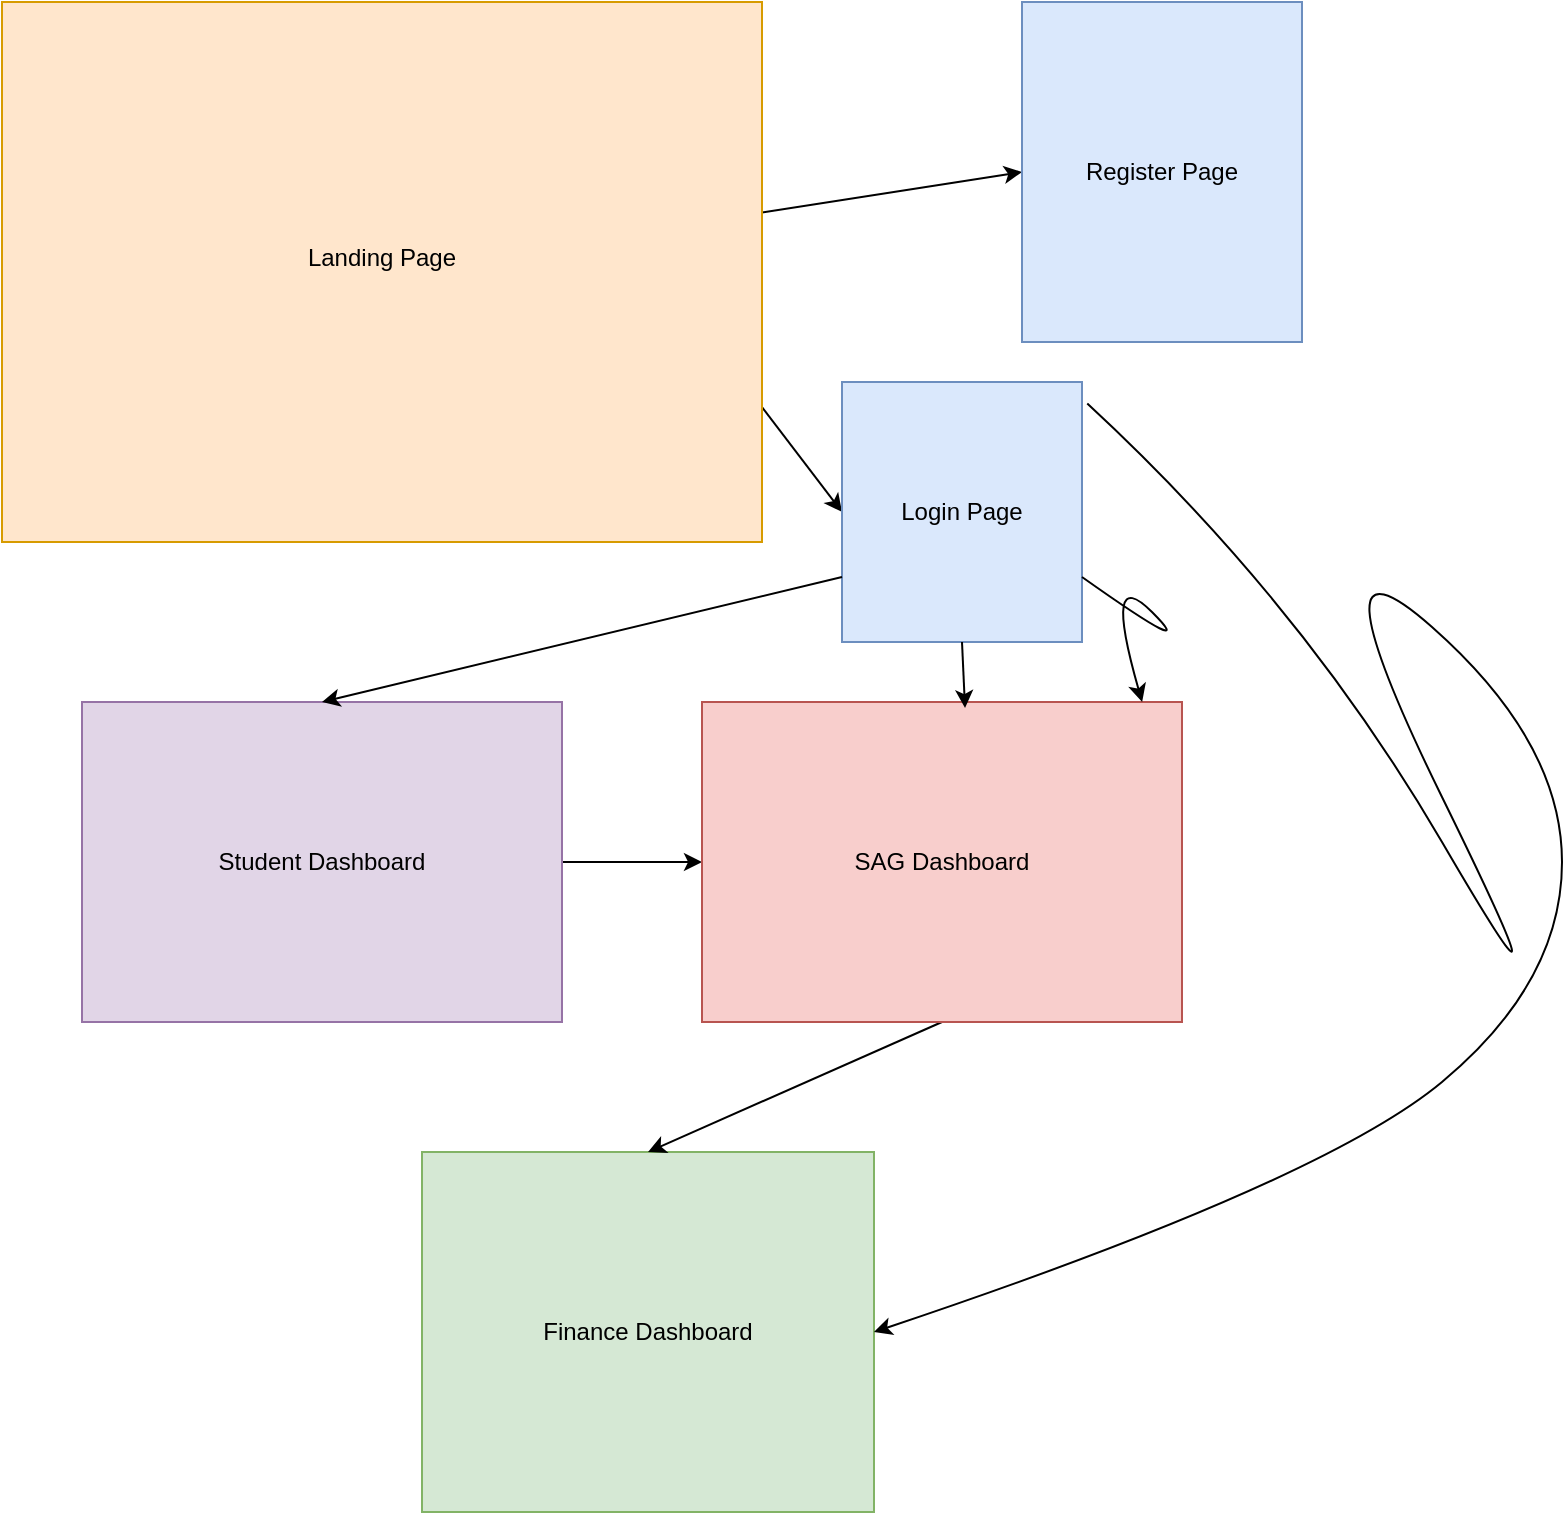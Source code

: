 <mxfile>
    <diagram id="LjK2gNqPolaVZLfwAjlj" name="Page-1">
        <mxGraphModel dx="1243" dy="910" grid="1" gridSize="10" guides="1" tooltips="1" connect="1" arrows="1" fold="1" page="1" pageScale="1" pageWidth="827" pageHeight="1169" math="0" shadow="0">
            <root>
                <mxCell id="0"/>
                <mxCell id="1" parent="0"/>
                <mxCell id="8" style="edgeStyle=none;html=1;entryX=0;entryY=0.5;entryDx=0;entryDy=0;" edge="1" parent="1" source="2" target="3">
                    <mxGeometry relative="1" as="geometry"/>
                </mxCell>
                <mxCell id="9" style="edgeStyle=none;html=1;exitX=1;exitY=0.75;exitDx=0;exitDy=0;entryX=0;entryY=0.5;entryDx=0;entryDy=0;" edge="1" parent="1" source="2" target="4">
                    <mxGeometry relative="1" as="geometry"/>
                </mxCell>
                <mxCell id="2" value="Landing Page&lt;br&gt;&lt;div&gt;&lt;br&gt;&lt;/div&gt;" style="rounded=0;whiteSpace=wrap;html=1;fillColor=#ffe6cc;strokeColor=#d79b00;" parent="1" vertex="1">
                    <mxGeometry x="10" y="10" width="380" height="270" as="geometry"/>
                </mxCell>
                <mxCell id="3" value="Register Page" style="rounded=0;whiteSpace=wrap;html=1;fillColor=#dae8fc;strokeColor=#6c8ebf;" vertex="1" parent="1">
                    <mxGeometry x="520" y="10" width="140" height="170" as="geometry"/>
                </mxCell>
                <mxCell id="4" value="Login Page" style="rounded=0;whiteSpace=wrap;html=1;fillColor=#dae8fc;strokeColor=#6c8ebf;" vertex="1" parent="1">
                    <mxGeometry x="430" y="200" width="120" height="130" as="geometry"/>
                </mxCell>
                <mxCell id="11" style="edgeStyle=none;html=1;exitX=1;exitY=0.5;exitDx=0;exitDy=0;entryX=0;entryY=0.5;entryDx=0;entryDy=0;" edge="1" parent="1" source="5" target="7">
                    <mxGeometry relative="1" as="geometry"/>
                </mxCell>
                <mxCell id="5" value="Student Dashboard" style="rounded=0;whiteSpace=wrap;html=1;fillColor=#e1d5e7;strokeColor=#9673a6;" vertex="1" parent="1">
                    <mxGeometry x="50" y="360" width="240" height="160" as="geometry"/>
                </mxCell>
                <mxCell id="6" value="Finance Dashboard" style="rounded=0;whiteSpace=wrap;html=1;fillColor=#d5e8d4;strokeColor=#82b366;" vertex="1" parent="1">
                    <mxGeometry x="220" y="585" width="226" height="180" as="geometry"/>
                </mxCell>
                <mxCell id="12" style="edgeStyle=none;html=1;exitX=0.5;exitY=1;exitDx=0;exitDy=0;entryX=0.5;entryY=0;entryDx=0;entryDy=0;" edge="1" parent="1" source="7" target="6">
                    <mxGeometry relative="1" as="geometry"/>
                </mxCell>
                <mxCell id="7" value="SAG Dashboard" style="rounded=0;whiteSpace=wrap;html=1;fillColor=#f8cecc;strokeColor=#b85450;" vertex="1" parent="1">
                    <mxGeometry x="360" y="360" width="240" height="160" as="geometry"/>
                </mxCell>
                <mxCell id="10" style="edgeStyle=none;html=1;exitX=0;exitY=0.75;exitDx=0;exitDy=0;entryX=0.5;entryY=0;entryDx=0;entryDy=0;" edge="1" parent="1" source="4" target="5">
                    <mxGeometry relative="1" as="geometry"/>
                </mxCell>
                <mxCell id="13" style="edgeStyle=none;html=1;exitX=0.5;exitY=1;exitDx=0;exitDy=0;entryX=0.548;entryY=0.019;entryDx=0;entryDy=0;entryPerimeter=0;" edge="1" parent="1" source="4" target="7">
                    <mxGeometry relative="1" as="geometry"/>
                </mxCell>
                <mxCell id="15" value="" style="curved=1;endArrow=classic;html=1;exitX=1.022;exitY=0.083;exitDx=0;exitDy=0;entryX=1;entryY=0.5;entryDx=0;entryDy=0;exitPerimeter=0;" edge="1" parent="1" source="4" target="6">
                    <mxGeometry width="50" height="50" relative="1" as="geometry">
                        <mxPoint x="650" y="340" as="sourcePoint"/>
                        <mxPoint x="700" y="290" as="targetPoint"/>
                        <Array as="points">
                            <mxPoint x="660" y="310"/>
                            <mxPoint x="800" y="550"/>
                            <mxPoint x="660" y="265"/>
                            <mxPoint x="790" y="380"/>
                            <mxPoint x="790" y="500"/>
                            <mxPoint x="670" y="600"/>
                        </Array>
                    </mxGeometry>
                </mxCell>
                <mxCell id="16" value="" style="curved=1;endArrow=classic;html=1;entryX=0.917;entryY=0;entryDx=0;entryDy=0;exitX=1;exitY=0.75;exitDx=0;exitDy=0;entryPerimeter=0;" edge="1" parent="1" source="4" target="7">
                    <mxGeometry width="50" height="50" relative="1" as="geometry">
                        <mxPoint x="560" y="340" as="sourcePoint"/>
                        <mxPoint x="610" y="290" as="targetPoint"/>
                        <Array as="points">
                            <mxPoint x="610" y="340"/>
                            <mxPoint x="560" y="290"/>
                        </Array>
                    </mxGeometry>
                </mxCell>
            </root>
        </mxGraphModel>
    </diagram>
</mxfile>